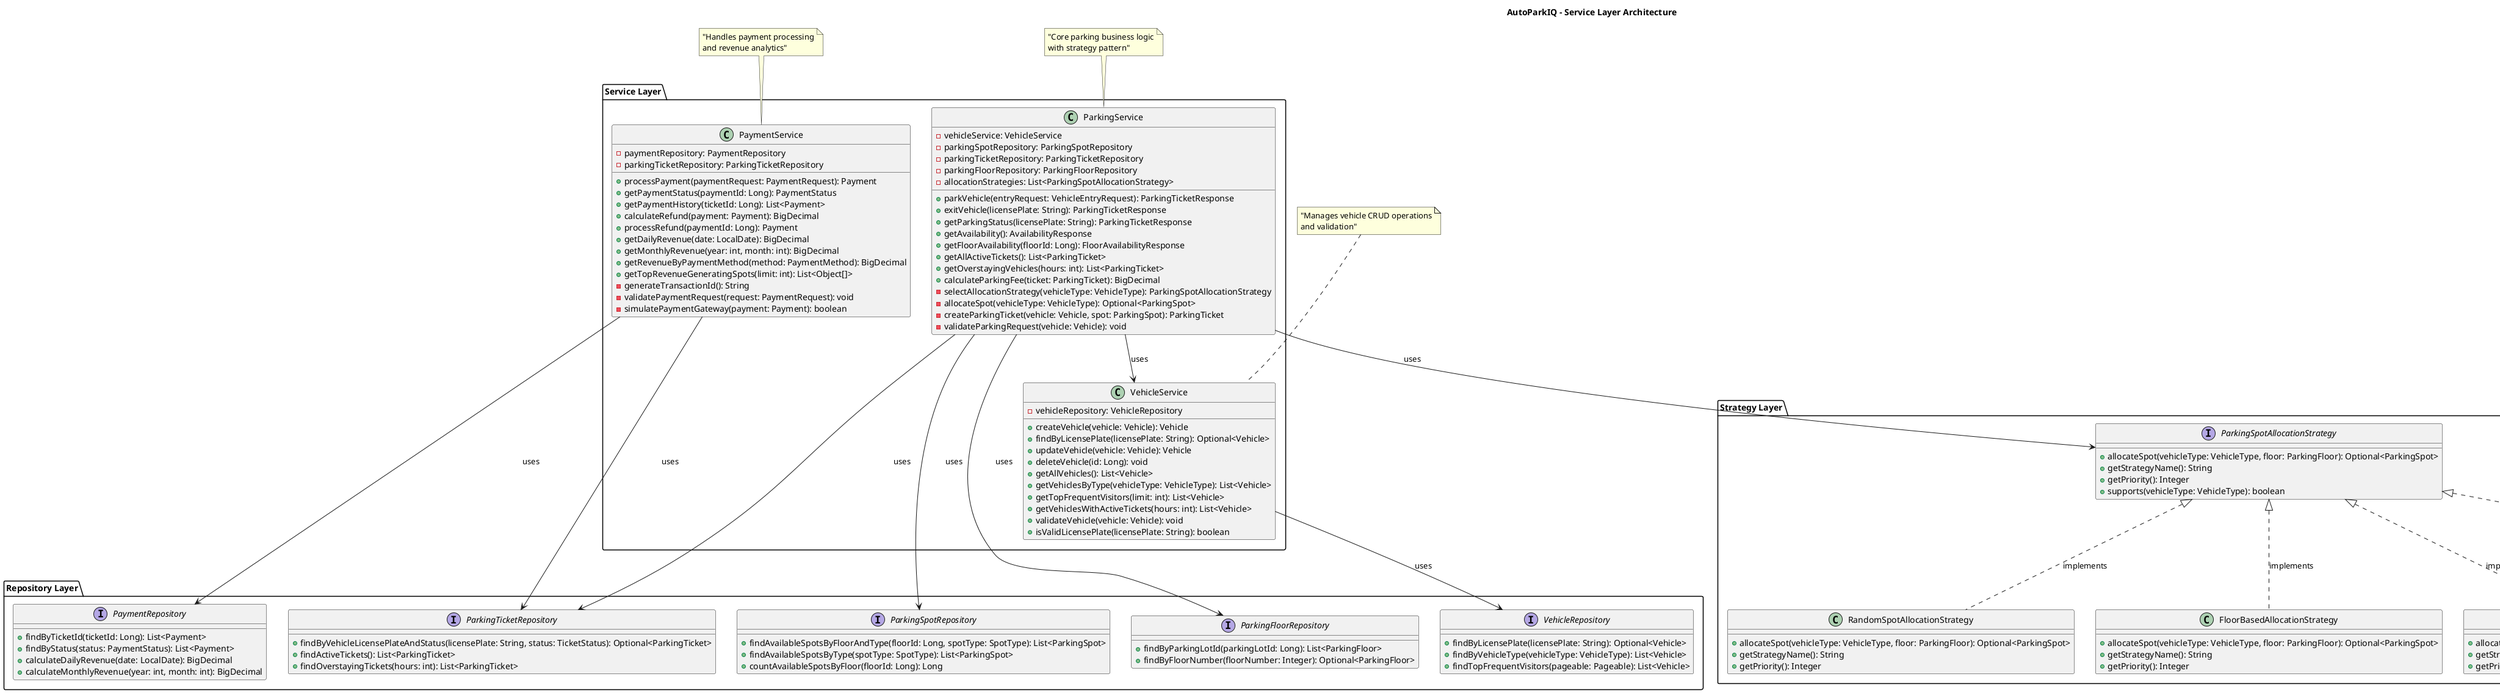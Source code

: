@startuml AutoParkIQ_Service_Layer

!define CLASS class
!define INTERFACE interface

title AutoParkIQ - Service Layer Architecture

package "Service Layer" {
    class VehicleService {
        -vehicleRepository: VehicleRepository
        +createVehicle(vehicle: Vehicle): Vehicle
        +findByLicensePlate(licensePlate: String): Optional<Vehicle>
        +updateVehicle(vehicle: Vehicle): Vehicle
        +deleteVehicle(id: Long): void
        +getAllVehicles(): List<Vehicle>
        +getVehiclesByType(vehicleType: VehicleType): List<Vehicle>
        +getTopFrequentVisitors(limit: int): List<Vehicle>
        +getVehiclesWithActiveTickets(hours: int): List<Vehicle>
        +validateVehicle(vehicle: Vehicle): void
        +isValidLicensePlate(licensePlate: String): boolean
    }

    class ParkingService {
        -vehicleService: VehicleService
        -parkingSpotRepository: ParkingSpotRepository
        -parkingTicketRepository: ParkingTicketRepository
        -parkingFloorRepository: ParkingFloorRepository
        -allocationStrategies: List<ParkingSpotAllocationStrategy>
        +parkVehicle(entryRequest: VehicleEntryRequest): ParkingTicketResponse
        +exitVehicle(licensePlate: String): ParkingTicketResponse
        +getParkingStatus(licensePlate: String): ParkingTicketResponse
        +getAvailability(): AvailabilityResponse
        +getFloorAvailability(floorId: Long): FloorAvailabilityResponse
        +getAllActiveTickets(): List<ParkingTicket>
        +getOverstayingVehicles(hours: int): List<ParkingTicket>
        +calculateParkingFee(ticket: ParkingTicket): BigDecimal
        -selectAllocationStrategy(vehicleType: VehicleType): ParkingSpotAllocationStrategy
        -allocateSpot(vehicleType: VehicleType): Optional<ParkingSpot>
        -createParkingTicket(vehicle: Vehicle, spot: ParkingSpot): ParkingTicket
        -validateParkingRequest(vehicle: Vehicle): void
    }

    class PaymentService {
        -paymentRepository: PaymentRepository
        -parkingTicketRepository: ParkingTicketRepository
        +processPayment(paymentRequest: PaymentRequest): Payment
        +getPaymentStatus(paymentId: Long): PaymentStatus
        +getPaymentHistory(ticketId: Long): List<Payment>
        +calculateRefund(payment: Payment): BigDecimal
        +processRefund(paymentId: Long): Payment
        +getDailyRevenue(date: LocalDate): BigDecimal
        +getMonthlyRevenue(year: int, month: int): BigDecimal
        +getRevenueByPaymentMethod(method: PaymentMethod): BigDecimal
        +getTopRevenueGeneratingSpots(limit: int): List<Object[]>
        -generateTransactionId(): String
        -validatePaymentRequest(request: PaymentRequest): void
        -simulatePaymentGateway(payment: Payment): boolean
    }
}

package "Strategy Layer" {
    interface ParkingSpotAllocationStrategy {
        +allocateSpot(vehicleType: VehicleType, floor: ParkingFloor): Optional<ParkingSpot>
        +getStrategyName(): String
        +getPriority(): Integer
        +supports(vehicleType: VehicleType): boolean
    }

    class NearestSpotAllocationStrategy {
        +allocateSpot(vehicleType: VehicleType, floor: ParkingFloor): Optional<ParkingSpot>
        +getStrategyName(): String
        +getPriority(): Integer
    }

    class OptimalSpotAllocationStrategy {
        +allocateSpot(vehicleType: VehicleType, floor: ParkingFloor): Optional<ParkingSpot>
        +getStrategyName(): String
        +getPriority(): Integer
    }

    class RandomSpotAllocationStrategy {
        +allocateSpot(vehicleType: VehicleType, floor: ParkingFloor): Optional<ParkingSpot>
        +getStrategyName(): String
        +getPriority(): Integer
    }

    class FloorBasedAllocationStrategy {
        +allocateSpot(vehicleType: VehicleType, floor: ParkingFloor): Optional<ParkingSpot>
        +getStrategyName(): String
        +getPriority(): Integer
    }
}

package "Repository Layer" {
    interface VehicleRepository {
        +findByLicensePlate(licensePlate: String): Optional<Vehicle>
        +findByVehicleType(vehicleType: VehicleType): List<Vehicle>
        +findTopFrequentVisitors(pageable: Pageable): List<Vehicle>
    }

    interface ParkingSpotRepository {
        +findAvailableSpotsByFloorAndType(floorId: Long, spotType: SpotType): List<ParkingSpot>
        +findAvailableSpotsByType(spotType: SpotType): List<ParkingSpot>
        +countAvailableSpotsByFloor(floorId: Long): Long
    }

    interface ParkingTicketRepository {
        +findByVehicleLicensePlateAndStatus(licensePlate: String, status: TicketStatus): Optional<ParkingTicket>
        +findActiveTickets(): List<ParkingTicket>
        +findOverstayingTickets(hours: int): List<ParkingTicket>
    }

    interface PaymentRepository {
        +findByTicketId(ticketId: Long): List<Payment>
        +findByStatus(status: PaymentStatus): List<Payment>
        +calculateDailyRevenue(date: LocalDate): BigDecimal
        +calculateMonthlyRevenue(year: int, month: int): BigDecimal
    }

    interface ParkingFloorRepository {
        +findByParkingLotId(parkingLotId: Long): List<ParkingFloor>
        +findByFloorNumber(floorNumber: Integer): Optional<ParkingFloor>
    }
}

' Service relationships
VehicleService --> VehicleRepository : uses
ParkingService --> VehicleService : uses
ParkingService --> ParkingSpotRepository : uses
ParkingService --> ParkingTicketRepository : uses
ParkingService --> ParkingFloorRepository : uses
ParkingService --> ParkingSpotAllocationStrategy : uses
PaymentService --> PaymentRepository : uses
PaymentService --> ParkingTicketRepository : uses

' Strategy implementations
ParkingSpotAllocationStrategy <|.. NearestSpotAllocationStrategy : implements
ParkingSpotAllocationStrategy <|.. OptimalSpotAllocationStrategy : implements
ParkingSpotAllocationStrategy <|.. RandomSpotAllocationStrategy : implements
ParkingSpotAllocationStrategy <|.. FloorBasedAllocationStrategy : implements

note top of VehicleService : "Manages vehicle CRUD operations\nand validation"
note top of ParkingService : "Core parking business logic\nwith strategy pattern"
note top of PaymentService : "Handles payment processing\nand revenue analytics"

@enduml